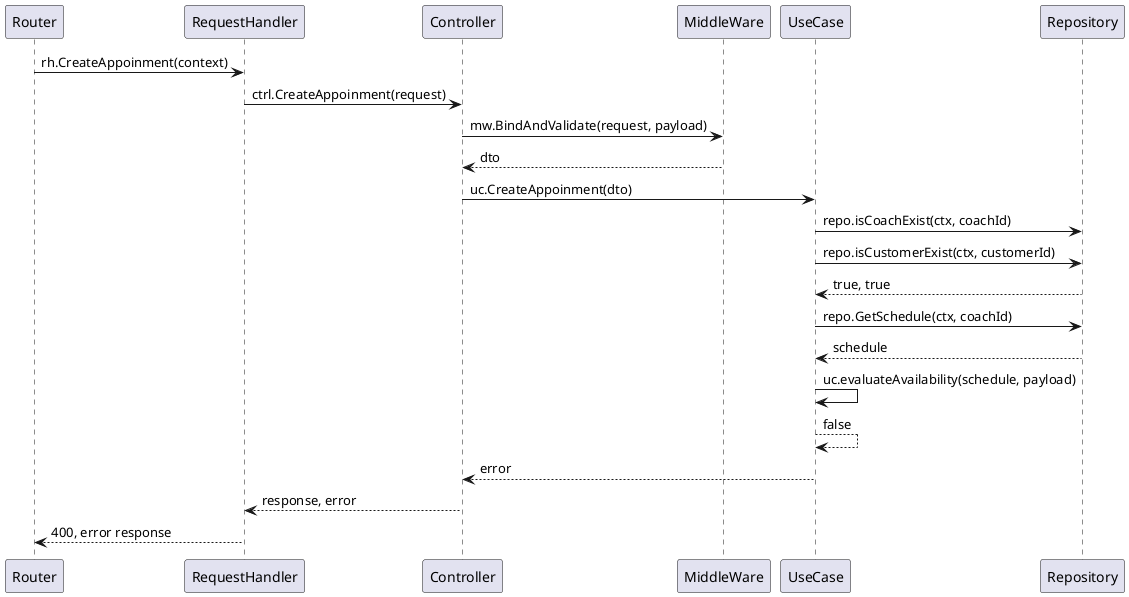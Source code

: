 @startuml
'https://plantuml.com/sequence-diagram

participant Router
participant RequestHandler as rh
participant Controller as ctrl
participant MiddleWare as mw
participant UseCase as uc
participant Repository as repo

Router -> rh : rh.CreateAppoinment(context)
rh -> ctrl : ctrl.CreateAppoinment(request)
ctrl -> mw : mw.BindAndValidate(request, payload)
mw --> ctrl : dto
ctrl -> uc : uc.CreateAppoinment(dto)
uc -> repo : repo.isCoachExist(ctx, coachId)
uc -> repo : repo.isCustomerExist(ctx, customerId)
repo --> uc : true, true
uc -> repo : repo.GetSchedule(ctx, coachId)
repo --> uc : schedule
uc -> uc : uc.evaluateAvailability(schedule, payload)
uc --> uc : false
uc --> ctrl : error
ctrl --> rh : response, error
rh --> Router : 400, error response

@enduml

